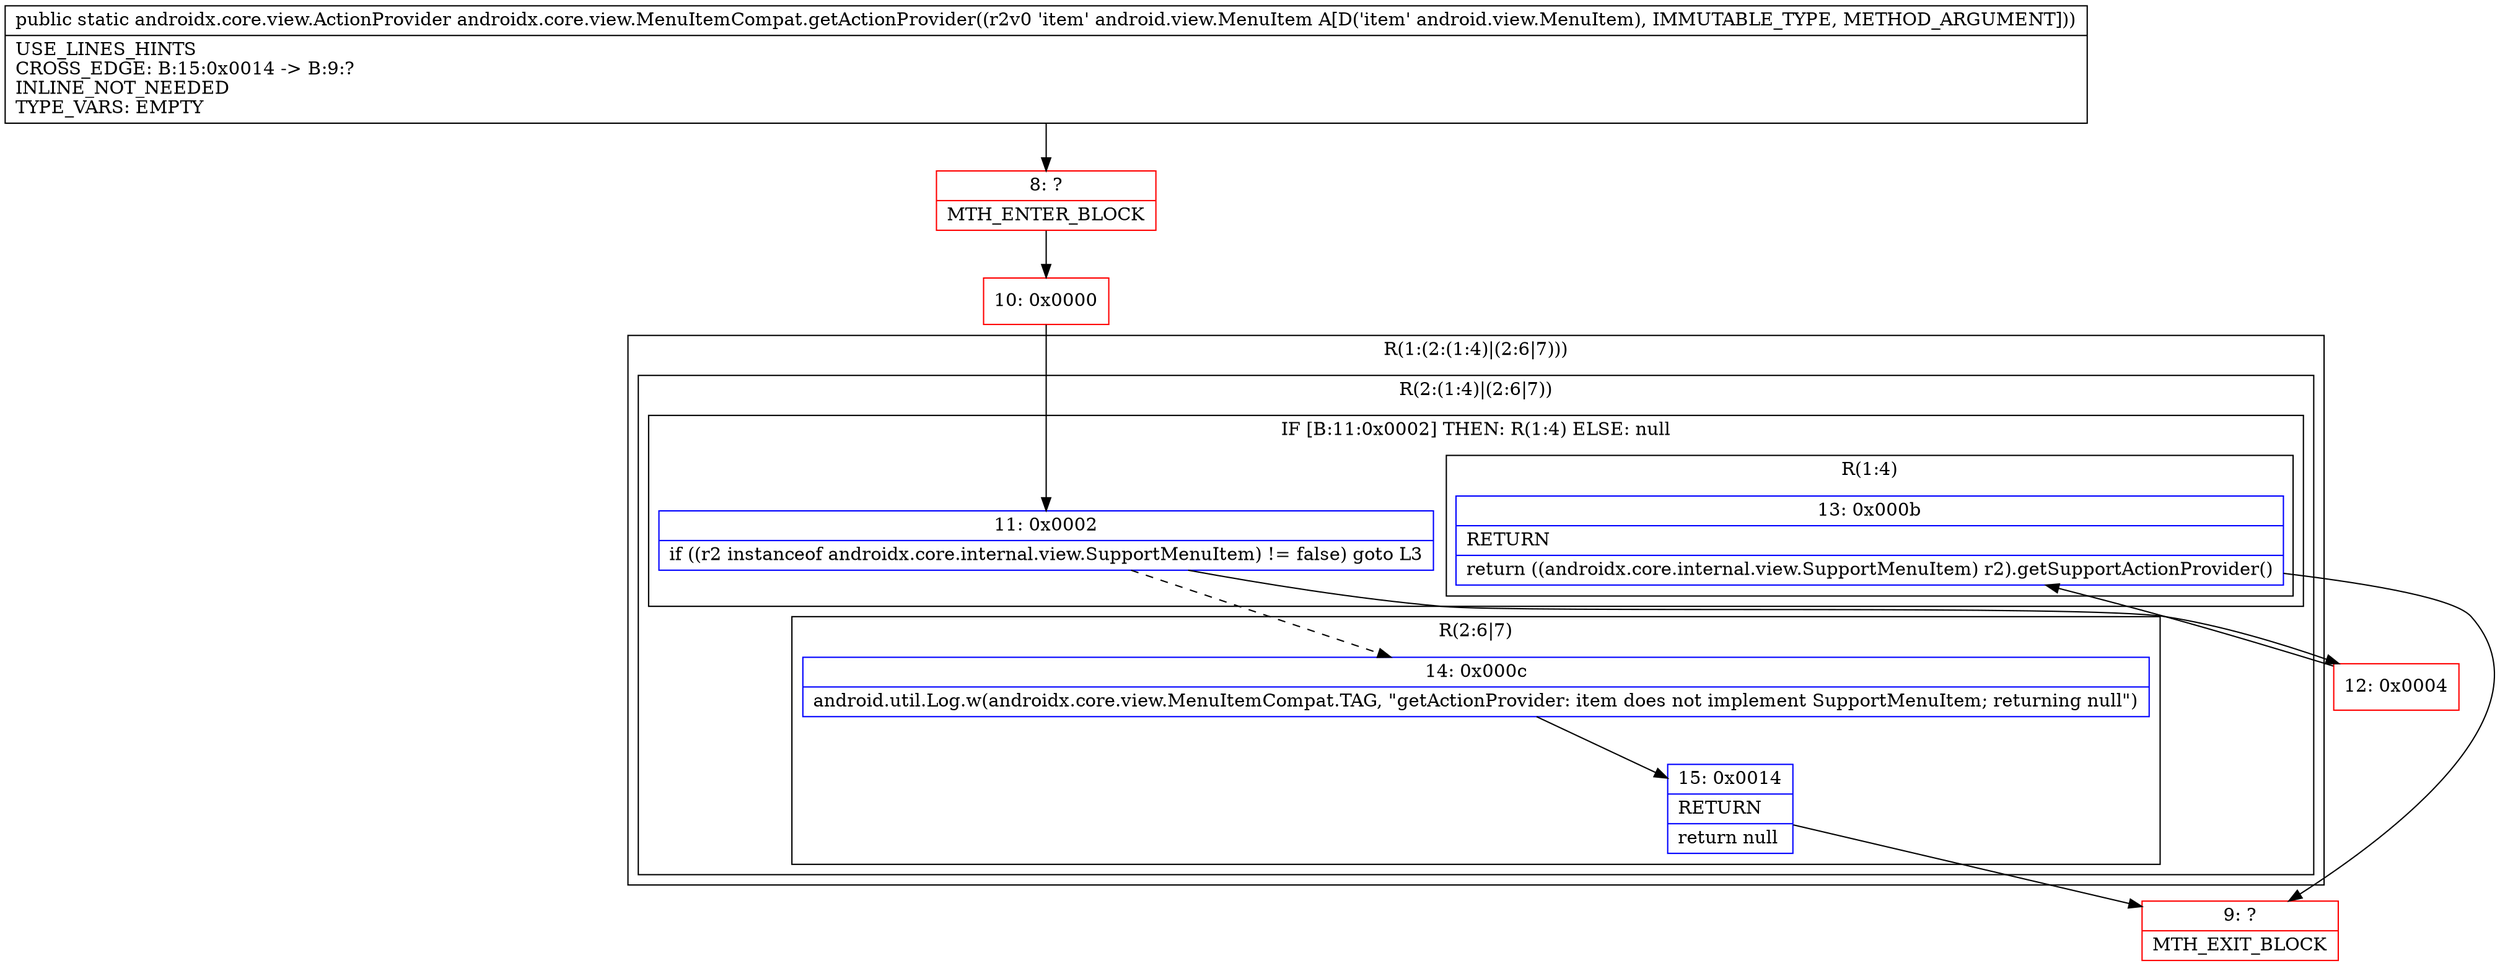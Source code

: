 digraph "CFG forandroidx.core.view.MenuItemCompat.getActionProvider(Landroid\/view\/MenuItem;)Landroidx\/core\/view\/ActionProvider;" {
subgraph cluster_Region_1048018672 {
label = "R(1:(2:(1:4)|(2:6|7)))";
node [shape=record,color=blue];
subgraph cluster_Region_374879136 {
label = "R(2:(1:4)|(2:6|7))";
node [shape=record,color=blue];
subgraph cluster_IfRegion_671889326 {
label = "IF [B:11:0x0002] THEN: R(1:4) ELSE: null";
node [shape=record,color=blue];
Node_11 [shape=record,label="{11\:\ 0x0002|if ((r2 instanceof androidx.core.internal.view.SupportMenuItem) != false) goto L3\l}"];
subgraph cluster_Region_2051018926 {
label = "R(1:4)";
node [shape=record,color=blue];
Node_13 [shape=record,label="{13\:\ 0x000b|RETURN\l|return ((androidx.core.internal.view.SupportMenuItem) r2).getSupportActionProvider()\l}"];
}
}
subgraph cluster_Region_2135257576 {
label = "R(2:6|7)";
node [shape=record,color=blue];
Node_14 [shape=record,label="{14\:\ 0x000c|android.util.Log.w(androidx.core.view.MenuItemCompat.TAG, \"getActionProvider: item does not implement SupportMenuItem; returning null\")\l}"];
Node_15 [shape=record,label="{15\:\ 0x0014|RETURN\l|return null\l}"];
}
}
}
Node_8 [shape=record,color=red,label="{8\:\ ?|MTH_ENTER_BLOCK\l}"];
Node_10 [shape=record,color=red,label="{10\:\ 0x0000}"];
Node_12 [shape=record,color=red,label="{12\:\ 0x0004}"];
Node_9 [shape=record,color=red,label="{9\:\ ?|MTH_EXIT_BLOCK\l}"];
MethodNode[shape=record,label="{public static androidx.core.view.ActionProvider androidx.core.view.MenuItemCompat.getActionProvider((r2v0 'item' android.view.MenuItem A[D('item' android.view.MenuItem), IMMUTABLE_TYPE, METHOD_ARGUMENT]))  | USE_LINES_HINTS\lCROSS_EDGE: B:15:0x0014 \-\> B:9:?\lINLINE_NOT_NEEDED\lTYPE_VARS: EMPTY\l}"];
MethodNode -> Node_8;Node_11 -> Node_12;
Node_11 -> Node_14[style=dashed];
Node_13 -> Node_9;
Node_14 -> Node_15;
Node_15 -> Node_9;
Node_8 -> Node_10;
Node_10 -> Node_11;
Node_12 -> Node_13;
}

